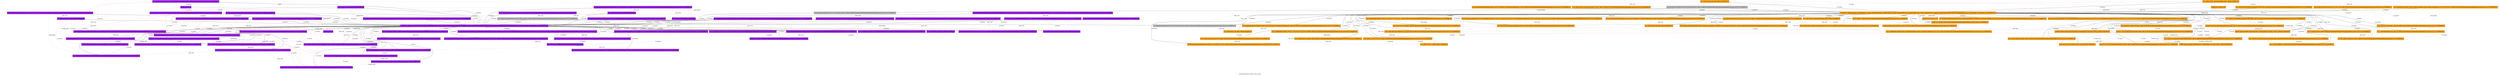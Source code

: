strict graph "Program Dependency Graph for 'main' function" {
label="Program Dependency Graph for 'main' function";
Node0x5573c4641d30 [fillcolor=purple, label="{  call void @llvm.dbg.declare(metadata %struct._response_fib_datatype* %6, metadata !161, metadata !DIExpression()), !dbg !167, DBGLOC file partitioned/multithreaded/purple/example3_rpc.mod.c line 15 col 24 ENDDBGLOC}", shape="record", side="purple/purple", style=filled];
Node0x55efc6b3d9b0 [fillcolor=orange, label="{  %2 = alloca %struct._tag*, align 8, DBGLOC  ENDDBGLOC}", shape="record", side="orange/orange", style=filled];
Node0x5573c4641a30 [fillcolor=purple, label="{  call void @llvm.dbg.declare(metadata %struct._tag* %4, metadata !136, metadata !DIExpression()), !dbg !137, DBGLOC file partitioned/multithreaded/purple/example3_rpc.mod.c line 7 col 11 ENDDBGLOC}", shape="record", side="purple/purple", style=filled];
Node0x5573c4641ee0 [fillcolor=purple, label="{  %18 = getelementptr inbounds \{ i64, i32 \}, \{ i64, i32 \}* %7, i32 0, i32 0, !dbg !89, DBGLOC file partitioned/multithreaded/purple/example3_rpc.mod.c line 26 col 13 ENDDBGLOC}", shape="record", side="purple/purple", style=filled];
Node0x5573c4641d90 [fillcolor=purple, label="{  %29 = getelementptr inbounds %struct._response_fib_datatype, %struct._response_fib_datatype* %6, i32 0, i32 0, !dbg !99, DBGLOC file partitioned/multithreaded/purple/example3_rpc.mod.c line 32 col 18 ENDDBGLOC}", shape="record", side="purple/purple", style=filled];
Node0x5573c4641970 [fillcolor=purple, label="{  call void @llvm.dbg.declare(metadata %struct._tag* %3, metadata !123, metadata !DIExpression()), !dbg !135, DBGLOC file partitioned/multithreaded/purple/example3_rpc.mod.c line 6 col 11 ENDDBGLOC}", shape="record", side="purple/purple", style=filled];
Node0x5573c4641940 [fillcolor=purple, label="{  %10 = load i32, i32* %2, align 4, !dbg !77, DBGLOC file partitioned/multithreaded/purple/example3_rpc.mod.c line 19 col 12 ENDDBGLOC}", shape="record", side="purple/purple", style=filled];
Node0x55efc6b3e1d0 [dbginfo="Name: xdc_asyn_send on line 34 column 2 in file partitioned/multithreaded/orange/example3_rpc.mod.c (local)", fillcolor="gray", label="{  call void @xdc_asyn_send(i8* %29, i8* %30, %struct._tag* %4), !dbg !110, DBGLOC file partitioned/multithreaded/orange/example3_rpc.mod.c line 34 col 2 ENDDBGLOC}", shape="record", side="orange/orange", style="filled"];
Node0x5573c4634880 [fillcolor=purple, label="{GLOBAL_VALUE:@_rpc_fib.psocket = internal global i8* null, align 8, !dbg !14, DBGLOC  ENDDBGLOC}", shape="record", side="purple/purple", style=filled];
Node0x5573c4642030 [fillcolor=purple, label="{  call void @llvm.var.annotation(i8* %9, i8* getelementptr inbounds ([17 x i8], [17 x i8]* @.str.2.5, i32 0, i32 0), i8* getelementptr inbounds ([52 x i8], [52 x i8]* @.str.1.4, i32 0, i32 0), i32 15), !dbg !76, DBGLOC file partitioned/multithreaded/purple/example3_rpc.mod.c line 15 col 2 ENDDBGLOC}", shape="record", side="purple/purple", style=filled];
Node0x5573c463fd50 [color="blue", fillcolor=purple, label="{FORMAL_OUT: 0 i32}", shape="record", side="purple/purple", style=filled];
Node0x55efc6b3dff0 [fillcolor=orange, label="{  call void @tag_write(%struct._tag* %3, i32 1, i32 1, i32 3), !dbg !88, DBGLOC file partitioned/multithreaded/orange/example3_rpc.mod.c line 22 col 2 ENDDBGLOC}", shape="record", side="orange/orange", style=filled];
Node0x5573c4641910 [fillcolor=purple, label="{  %3 = alloca %struct._tag, align 4, DBGLOC  ENDDBGLOC}", shape="record", side="purple/purple", style=filled];
Node0x5573c4641ac0 [fillcolor=purple, label="{  %17 = bitcast %struct._tag* %4 to i8*, !dbg !89, DBGLOC file partitioned/multithreaded/purple/example3_rpc.mod.c line 26 col 13 ENDDBGLOC}", shape="record", side="purple/purple", style=filled];
Node0x55efc6b3e1a0 [annotation="TAG_REQUEST_FIB", dbginfo="Name: 5 on line 13 column 2 in file partitioned/multithreaded/orange/example3_rpc.mod.c (local)", fillcolor=orange, label="{  %5 = alloca %struct._request_fib_datatype, align 1, DBGLOC  ENDDBGLOC}", shape="record", side="orange/orange", style=filled];
Node0x55efc6b3e260 [fillcolor=orange, label="{  %25 = getelementptr inbounds %struct._request_fib_datatype, %struct._request_fib_datatype* %5, i32 0, i32 0, !dbg !103, DBGLOC file partitioned/multithreaded/orange/example3_rpc.mod.c line 31 col 28 ENDDBGLOC}", shape="record", side="orange/orange", style=filled];
Node0x55efc6b3e230 [fillcolor=orange, label="{  %8 = bitcast %struct._request_fib_datatype* %5 to i8*, !dbg !79, DBGLOC file partitioned/multithreaded/orange/example3_rpc.mod.c line 13 col 2 ENDDBGLOC}", shape="record", side="orange/orange", style=filled];
Node0x5573c4641c10 [fillcolor=purple, label="{  %26 = bitcast %struct._request_fib_datatype* %5 to i8*, !dbg !94, DBGLOC file partitioned/multithreaded/purple/example3_rpc.mod.c line 30 col 25 ENDDBGLOC}", shape="record", side="purple/purple", style=filled];
Node0x5573c4641d60 [fillcolor=purple, label="{  %9 = bitcast %struct._response_fib_datatype* %6 to i8*, !dbg !76, DBGLOC file partitioned/multithreaded/purple/example3_rpc.mod.c line 15 col 2 ENDDBGLOC}", shape="record", side="purple/purple", style=filled];
Node0x5573c46418b0 [fillcolor=purple, label="{  store i32 %0, i32* %2, align 4, DBGLOC  ENDDBGLOC}", shape="record", side="purple/purple", style=filled];
Node0x5573c4641e80 [fillcolor=purple, label="{  %7 = alloca \{ i64, i32 \}, align 4, DBGLOC  ENDDBGLOC}", shape="record", side="purple/purple", style=filled];
Node0x5573c463fb00 [fillcolor=purple, label="{  br label %24, !dbg !92, DBGLOC file partitioned/multithreaded/purple/example3_rpc.mod.c line 28 col 2 ENDDBGLOC}", shape="record", side="purple/purple", style=filled];
Node0x55efc6b3df60 [fillcolor=orange, label="{  call void @llvm.dbg.declare(metadata %struct._tag** %2, metadata !103, metadata !DIExpression()), !dbg !104, DBGLOC file partitioned/multithreaded/orange/example3_rpc.mod.c line 5 col 36 ENDDBGLOC}", shape="record", side="orange/orange", style=filled];
Node0x5573c4641a60 [fillcolor=purple, label="{  call void @tag_write(%struct._tag* %4, i32 2, i32 2, i32 4), !dbg !81, DBGLOC file partitioned/multithreaded/purple/example3_rpc.mod.c line 21 col 2 ENDDBGLOC}", shape="record", side="purple/purple", style=filled];
Node0x5573c4641a90 [dbginfo="Name: xdc_blocking_recv on line 31 column 2 in file partitioned/multithreaded/purple/example3_rpc.mod.c (local)", fillcolor="gray", label="{  call void @xdc_blocking_recv(i8* %27, i8* %28, %struct._tag* %4), !dbg !98, DBGLOC file partitioned/multithreaded/purple/example3_rpc.mod.c line 31 col 2 ENDDBGLOC}", shape="record", side="purple/purple", style="filled"];
Node0x5573c4641a00 [dbginfo="Name: xdc_asyn_send on line 30 column 2 in file partitioned/multithreaded/purple/example3_rpc.mod.c (local)", fillcolor="gray", label="{  call void @xdc_asyn_send(i8* %25, i8* %26, %struct._tag* %3), !dbg !95, DBGLOC file partitioned/multithreaded/purple/example3_rpc.mod.c line 30 col 2 ENDDBGLOC}", shape="record", side="purple/purple", style="filled"];
Node0x55efc6b3e290 [fillcolor=orange, label="{  %24 = bitcast %struct._request_fib_datatype* %5 to i8*, !dbg !101, DBGLOC file partitioned/multithreaded/orange/example3_rpc.mod.c line 30 col 29 ENDDBGLOC}", shape="record", side="orange/orange", style=filled];
Node0x55efc6b3f630 [color="blue", fillcolor=orange, label="{FORMAL_IN: 0 %struct._tag*}", shape="record", side="orange/orange", style=filled];
Node0x5573c463eb60 [fillcolor=purple, label="{  %2 = alloca i32, align 4, DBGLOC  ENDDBGLOC}", shape="record", side="purple/purple", style=filled];
Node0x5573c4641dc0 [fillcolor=purple, label="{  %28 = bitcast %struct._response_fib_datatype* %6 to i8*, !dbg !97, DBGLOC file partitioned/multithreaded/purple/example3_rpc.mod.c line 31 col 29 ENDDBGLOC}", shape="record", side="purple/purple", style=filled];
Node0x5573c4641f10 [fillcolor=purple, label="{  %12 = load i32, i32* @_rpc_fib.inited, align 4, !dbg !82, DBGLOC file partitioned/multithreaded/purple/example3_rpc.mod.c line 23 col 6 ENDDBGLOC}", shape="record", side="purple/purple", style=filled];
Node0x5573c46420f0 [fillcolor=purple, label="{  store i8* %15, i8** @_rpc_fib.psocket, align 8, !dbg !88, DBGLOC file partitioned/multithreaded/purple/example3_rpc.mod.c line 25 col 11 ENDDBGLOC}", shape="record", side="purple/purple", style=filled];
Node0x55efc6b3f020 [fillcolor=orange, label="{\<\<ENTRY\>\> _handle_request_fib \<\<0x55efc6aef570\> = distinct !DISubprogram(name: \"_handle_request_fib\", scope: \<0x55efc6af09f0\>, file: \<0x55efc6af09f0\>, line: 5, type: \<0x55efc6af1010\>, scopeLine: 5, flags: DIFlagPrototyped, spFlags: DISPFlagDefinition, unit: \<0x55efc6aefa98\>, retainedNodes: \<0x55efc6ae8fa0\>)\>}", shape="record", side="orange/orange", style=filled];
Node0x5573c463fa90 [fillcolor=purple, label="{\<\<ENTRY\>\> _rpc_fib \<\<0x5573c45f40e0\> = distinct !DISubprogram(name: \"_rpc_fib\", scope: \<0x5573c45eb1a0\>, file: \<0x5573c45eb1a0\>, line: 2, type: \<0x5573c45f53c0\>, scopeLine: 2, flags: DIFlagPrototyped, spFlags: DISPFlagDefinition, unit: \<0x5573c45f4188\>, retainedNodes: \<0x5573c45f4120\>)\>}", shape="record", side="purple/purple", style=filled];
Node0x55efc6b3e5c0 [fillcolor=orange, label="{  %11 = icmp ne i32 %10, 0, !dbg !89, DBGLOC file partitioned/multithreaded/orange/example3_rpc.mod.c line 23 col 6 ENDDBGLOC}", shape="record", side="orange/orange", style=filled];
Node0x5573c4641d00 [annotation="TAG_RESPONSE_FIB", dbginfo="Name: 6 on line 15 column 2 in file partitioned/multithreaded/purple/example3_rpc.mod.c (local)", fillcolor=purple, label="{  %6 = alloca %struct._response_fib_datatype, align 1, DBGLOC  ENDDBGLOC}", shape="record", side="purple/purple", style=filled];
Node0x5573c463fd20 [color="blue", fillcolor=purple, label="{FORMAL_IN: 0 i32}", shape="record", side="purple/purple", style=filled];
Node0x55efc6b3e350 [annotation="TAG_RESPONSE_FIB", dbginfo="Name: 6 on line 18 column 2 in file partitioned/multithreaded/orange/example3_rpc.mod.c (local)", fillcolor=orange, label="{  %6 = alloca %struct._response_fib_datatype, align 1, DBGLOC  ENDDBGLOC}", shape="record", side="orange/orange", style=filled];
Node0x55efc6b3e530 [fillcolor=orange, label="{  %16 = getelementptr inbounds \{ i64, i32 \}, \{ i64, i32 \}* %7, i32 0, i32 0, !dbg !96, DBGLOC file partitioned/multithreaded/orange/example3_rpc.mod.c line 26 col 13 ENDDBGLOC}", shape="record", side="orange/orange", style=filled];
Node0x5573c462ba00 [fillcolor=purple, label="{  %15 = call double @_rpc_fib(i32 %14), !dbg !52, DBGLOC file partitioned/multithreaded/purple/example3.mod.c line 34 col 10 ENDDBGLOC}", shape="record", side="purple/purple", style=filled];
Node0x5573c462c0a0 [fillcolor=purple, label="{  %41 = call double @_rpc_fib(i32 %40), !dbg !90, DBGLOC file partitioned/multithreaded/purple/example3.mod.c line 43 col 10 ENDDBGLOC}", shape="record", side="purple/purple", style=filled];
Node0x5573c46271c0 [fillcolor=purple, label="{  %30 = load double, double* %29, align 1, !dbg !99, DBGLOC file partitioned/multithreaded/purple/example3_rpc.mod.c line 32 col 18 ENDDBGLOC}", shape="record", side="purple/purple", style=filled];
Node0x55efc6b3fa80 [fillcolor=orange, label="{GLOBAL_VALUE:@_handle_request_fib.psocket = internal global i8* null, align 8, !dbg !35, DBGLOC  ENDDBGLOC}", shape="record", side="orange/orange", style=filled];
Node0x55efc6b3e200 [fillcolor=orange, label="{  call void @llvm.dbg.declare(metadata %struct._request_fib_datatype* %5, metadata !109, metadata !DIExpression()), !dbg !130, DBGLOC file partitioned/multithreaded/orange/example3_rpc.mod.c line 13 col 23 ENDDBGLOC}", shape="record", side="orange/orange", style=filled];
Node0x5573c463fa10 [fillcolor=purple, label="{  ret double %30, !dbg !100, DBGLOC file partitioned/multithreaded/purple/example3_rpc.mod.c line 32 col 2 ENDDBGLOC}", shape="record", side="purple/purple", style=filled];
Node0x5573c4641f40 [fillcolor=purple, label="{  %20 = getelementptr inbounds \{ i64, i32 \}, \{ i64, i32 \}* %7, i32 0, i32 1, !dbg !89, DBGLOC file partitioned/multithreaded/purple/example3_rpc.mod.c line 26 col 13 ENDDBGLOC}", shape="record", side="purple/purple", style=filled];
Node0x55efc6b3dfc0 [fillcolor=orange, label="{  call void @llvm.dbg.declare(metadata %struct._tag* %3, metadata !105, metadata !DIExpression()), !dbg !106, DBGLOC file partitioned/multithreaded/orange/example3_rpc.mod.c line 9 col 11 ENDDBGLOC}", shape="record", side="orange/orange", style=filled];
Node0x55efc6b3e970 [fillcolor=orange, label="{  %23 = load i8*, i8** @_handle_request_fib.ssocket, align 8, !dbg !100, DBGLOC file partitioned/multithreaded/orange/example3_rpc.mod.c line 30 col 20 ENDDBGLOC}", shape="record", side="orange/orange", style=filled];
Node0x5573c4641f70 [fillcolor=purple, label="{  store i32 1, i32* @_rpc_fib.inited, align 4, !dbg !85, DBGLOC file partitioned/multithreaded/purple/example3_rpc.mod.c line 24 col 10 ENDDBGLOC}", shape="record", side="purple/purple", style=filled];
Node0x5573c4642270 [fillcolor=purple, label="{  %25 = load i8*, i8** @_rpc_fib.psocket, align 8, !dbg !93, DBGLOC file partitioned/multithreaded/purple/example3_rpc.mod.c line 30 col 16 ENDDBGLOC}", shape="record", side="purple/purple", style=filled];
Node0x5573c46419a0 [fillcolor=purple, label="{  call void @tag_write(%struct._tag* %3, i32 1, i32 1, i32 3), !dbg !80, DBGLOC file partitioned/multithreaded/purple/example3_rpc.mod.c line 20 col 2 ENDDBGLOC}", shape="record", side="purple/purple", style=filled];
Node0x55efc6b3e500 [fillcolor=orange, label="{  %14 = bitcast \{ i64, i32 \}* %7 to i8*, !dbg !96, DBGLOC file partitioned/multithreaded/orange/example3_rpc.mod.c line 26 col 13 ENDDBGLOC}", shape="record", side="orange/orange", style=filled];
Node0x5573c46419d0 [fillcolor=purple, label="{  %4 = alloca %struct._tag, align 4, DBGLOC  ENDDBGLOC}", shape="record", side="purple/purple", style=filled];
Node0x55efc6b3e140 [fillcolor=orange, label="{  call void @llvm.dbg.declare(metadata %struct._tag* %4, metadata !107, metadata !DIExpression()), !dbg !108, DBGLOC file partitioned/multithreaded/orange/example3_rpc.mod.c line 10 col 11 ENDDBGLOC}", shape="record", side="orange/orange", style=filled];
Node0x55efc6b3e590 [fillcolor=orange, label="{  %18 = getelementptr inbounds \{ i64, i32 \}, \{ i64, i32 \}* %7, i32 0, i32 1, !dbg !96, DBGLOC file partitioned/multithreaded/orange/example3_rpc.mod.c line 26 col 13 ENDDBGLOC}", shape="record", side="orange/orange", style=filled];
Node0x55efc6b3f110 [fillcolor=orange, label="{  ret void, !dbg !111, DBGLOC file partitioned/multithreaded/orange/example3_rpc.mod.c line 35 col 1 ENDDBGLOC}", shape="record", side="orange/orange", style=filled];
Node0x55efc6b58510 [fillcolor=orange, label="{  call void @_handle_request_fib(%struct._tag* %5), !dbg !56, DBGLOC file partitioned/multithreaded/orange/example3_rpc.mod.c line 84 col 1 ENDDBGLOC}", shape="record", side="orange/orange", style=filled];
Node0x55efc6b3e620 [fillcolor=orange, label="{  call void @llvm.var.annotation(i8* %8, i8* getelementptr inbounds ([16 x i8], [16 x i8]* @.str.3, i32 0, i32 0), i8* getelementptr inbounds ([52 x i8], [52 x i8]* @.str.1.4, i32 0, i32 0), i32 13), !dbg !79, DBGLOC file partitioned/multithreaded/orange/example3_rpc.mod.c line 13 col 2 ENDDBGLOC}", shape="record", side="orange/orange", style=filled];
Node0x5573c4642210 [fillcolor=purple, label="{  %21 = load i32, i32* %20, align 4, !dbg !89, DBGLOC file partitioned/multithreaded/purple/example3_rpc.mod.c line 26 col 13 ENDDBGLOC}", shape="record", side="purple/purple", style=filled];
Node0x55efc6b3ebd0 [fillcolor=orange, label="{  %13 = call i8* @xdc_pub_socket(), !dbg !94, DBGLOC file partitioned/multithreaded/orange/example3_rpc.mod.c line 25 col 13 ENDDBGLOC}", shape="record", side="orange/orange", style=filled];
Node0x5573c46418e0 [fillcolor=purple, label="{  call void @llvm.dbg.declare(metadata i32* %2, metadata !121, metadata !DIExpression()), !dbg !122, DBGLOC file partitioned/multithreaded/purple/example3_rpc.mod.c line 2 col 21 ENDDBGLOC}", shape="record", side="purple/purple", style=filled];
Node0x55efc6b3e380 [fillcolor=orange, label="{  call void @llvm.dbg.declare(metadata %struct._response_fib_datatype* %6, metadata !132, metadata !DIExpression()), !dbg !138, DBGLOC file partitioned/multithreaded/orange/example3_rpc.mod.c line 18 col 24 ENDDBGLOC}", shape="record", side="orange/orange", style=filled];
Node0x5573c461a4f0 [fillcolor=purple, label="{  %15 = call i8* @xdc_pub_socket(), !dbg !87, DBGLOC file partitioned/multithreaded/purple/example3_rpc.mod.c line 25 col 13 ENDDBGLOC}", shape="record", side="purple/purple", style=filled];
Node0x55efc6b3e710 [fillcolor=orange, label="{  store i8* %20, i8** @_handle_request_fib.ssocket, align 8, !dbg !97, DBGLOC file partitioned/multithreaded/orange/example3_rpc.mod.c line 26 col 11 ENDDBGLOC}", shape="record", side="orange/orange", style=filled];
Node0x5573c4634200 [fillcolor=purple, label="{GLOBAL_VALUE:@_rpc_fib.inited = internal global i32 0, align 4, !dbg !0, DBGLOC  ENDDBGLOC}", shape="record", side="purple/purple", style=filled];
Node0x5573c46421e0 [fillcolor=purple, label="{  br i1 %13, label %24, label %14, !dbg !84, DBGLOC file partitioned/multithreaded/purple/example3_rpc.mod.c line 23 col 5 ENDDBGLOC}", shape="record", side="purple/purple", style=filled];
Node0x5573c4641c40 [fillcolor=purple, label="{  %11 = getelementptr inbounds %struct._request_fib_datatype, %struct._request_fib_datatype* %5, i32 0, i32 0, !dbg !78, DBGLOC file partitioned/multithreaded/purple/example3_rpc.mod.c line 19 col 10 ENDDBGLOC}", shape="record", side="purple/purple", style=filled];
Node0x55efc6b3e680 [fillcolor=orange, label="{  call void @llvm.var.annotation(i8* %9, i8* getelementptr inbounds ([17 x i8], [17 x i8]* @.str.2.5, i32 0, i32 0), i8* getelementptr inbounds ([52 x i8], [52 x i8]* @.str.1.4, i32 0, i32 0), i32 18), !dbg !87, DBGLOC file partitioned/multithreaded/orange/example3_rpc.mod.c line 18 col 2 ENDDBGLOC}", shape="record", side="orange/orange", style=filled];
Node0x55efc6b3e9d0 [fillcolor=orange, label="{  %26 = load i32, i32* %25, align 1, !dbg !103, DBGLOC file partitioned/multithreaded/orange/example3_rpc.mod.c line 31 col 28 ENDDBGLOC}", shape="record", side="orange/orange", style=filled];
Node0x55efc6b3e3e0 [fillcolor=orange, label="{  %30 = bitcast %struct._response_fib_datatype* %6 to i8*, !dbg !109, DBGLOC file partitioned/multithreaded/orange/example3_rpc.mod.c line 34 col 25 ENDDBGLOC}", shape="record", side="orange/orange", style=filled];
Node0x55efc6b3e170 [fillcolor=orange, label="{  call void @tag_write(%struct._tag* %4, i32 2, i32 2, i32 4), !dbg !107, DBGLOC file partitioned/multithreaded/orange/example3_rpc.mod.c line 33 col 2 ENDDBGLOC}", shape="record", side="orange/orange", style=filled];
Node0x55efc6b3e9a0 [fillcolor=orange, label="{  %19 = load i32, i32* %18, align 4, !dbg !96, DBGLOC file partitioned/multithreaded/orange/example3_rpc.mod.c line 26 col 13 ENDDBGLOC}", shape="record", side="orange/orange", style=filled];
Node0x55efc6b3e020 [dbginfo="Name: xdc_blocking_recv on line 30 column 2 in file partitioned/multithreaded/orange/example3_rpc.mod.c (local)", fillcolor="gray", label="{  call void @xdc_blocking_recv(i8* %23, i8* %24, %struct._tag* %3), !dbg !102, DBGLOC file partitioned/multithreaded/orange/example3_rpc.mod.c line 30 col 2 ENDDBGLOC}", shape="record", side="orange/orange", style="filled"];
Node0x5573c4641fd0 [fillcolor=purple, label="{  call void @llvm.var.annotation(i8* %8, i8* getelementptr inbounds ([16 x i8], [16 x i8]* @.str.3, i32 0, i32 0), i8* getelementptr inbounds ([52 x i8], [52 x i8]* @.str.1.4, i32 0, i32 0), i32 10), !dbg !68, DBGLOC file partitioned/multithreaded/purple/example3_rpc.mod.c line 10 col 2 ENDDBGLOC}", shape="record", side="purple/purple", style=filled];
Node0x5573c4642090 [fillcolor=purple, label="{  store i32 %10, i32* %11, align 1, !dbg !79, DBGLOC file partitioned/multithreaded/purple/example3_rpc.mod.c line 19 col 11 ENDDBGLOC}", shape="record", side="purple/purple", style=filled];
Node0x55efc6b3e7d0 [fillcolor=orange, label="{  store double %27, double* %28, align 1, !dbg !106, DBGLOC file partitioned/multithreaded/orange/example3_rpc.mod.c line 31 col 14 ENDDBGLOC}", shape="record", side="orange/orange", style=filled];
Node0x55efc6b3e5f0 [fillcolor=orange, label="{  store i32 1, i32* @_handle_request_fib.inited, align 4, !dbg !92, DBGLOC file partitioned/multithreaded/orange/example3_rpc.mod.c line 24 col 10 ENDDBGLOC}", shape="record", side="orange/orange", style=filled];
Node0x55efc6b3ec00 [fillcolor=orange, label="{  %20 = call i8* @xdc_sub_socket(i64 %17, i32 %19), !dbg !96, DBGLOC file partitioned/multithreaded/orange/example3_rpc.mod.c line 26 col 13 ENDDBGLOC}", shape="record", side="orange/orange", style=filled];
Node0x55efc6b3e800 [fillcolor=orange, label="{  br i1 %11, label %22, label %12, !dbg !91, DBGLOC file partitioned/multithreaded/orange/example3_rpc.mod.c line 23 col 5 ENDDBGLOC}", shape="record", side="orange/orange", style=filled];
Node0x55efc6b3e110 [fillcolor=orange, label="{  %4 = alloca %struct._tag, align 4, DBGLOC  ENDDBGLOC}", shape="record", side="orange/orange", style=filled];
Node0x55efc6b3e560 [fillcolor=orange, label="{  %10 = load i32, i32* @_handle_request_fib.inited, align 4, !dbg !89, DBGLOC file partitioned/multithreaded/orange/example3_rpc.mod.c line 23 col 6 ENDDBGLOC}", shape="record", side="orange/orange", style=filled];
Node0x55efc6b3e3b0 [fillcolor=orange, label="{  %9 = bitcast %struct._response_fib_datatype* %6 to i8*, !dbg !87, DBGLOC file partitioned/multithreaded/orange/example3_rpc.mod.c line 18 col 2 ENDDBGLOC}", shape="record", side="orange/orange", style=filled];
Node0x5573c463ec50 [fillcolor=purple, label="{  %23 = call i32 @sleep(i32 1), !dbg !91, DBGLOC file partitioned/multithreaded/purple/example3_rpc.mod.c line 27 col 3 ENDDBGLOC}", shape="record", side="purple/purple", style=filled];
Node0x55efc6b3f6f0 [color="blue", fillcolor=orange, label="{FORMAL_OUT: 0 %struct._tag*}", shape="record", side="orange/orange", style=filled];
Node0x55efc6b3e940 [fillcolor=orange, label="{  %17 = load i64, i64* %16, align 4, !dbg !96, DBGLOC file partitioned/multithreaded/orange/example3_rpc.mod.c line 26 col 13 ENDDBGLOC}", shape="record", side="orange/orange", style=filled];
Node0x5573c462ae90 [fillcolor=purple, label="{  call void @llvm.memcpy.p0i8.p0i8.i64(i8* align 4 %16, i8* align 4 %17, i64 12, i1 false), !dbg !89, DBGLOC file partitioned/multithreaded/purple/example3_rpc.mod.c line 26 col 13 ENDDBGLOC}", shape="record", side="purple/purple", style=filled];
Node0x5573c4641eb0 [fillcolor=purple, label="{  %16 = bitcast \{ i64, i32 \}* %7 to i8*, !dbg !89, DBGLOC file partitioned/multithreaded/purple/example3_rpc.mod.c line 26 col 13 ENDDBGLOC}", shape="record", side="purple/purple", style=filled];
Node0x5573c461d6f0 [fillcolor=purple, label="{  %22 = call i8* @xdc_sub_socket(i64 %19, i32 %21), !dbg !89, DBGLOC file partitioned/multithreaded/purple/example3_rpc.mod.c line 26 col 13 ENDDBGLOC}", shape="record", side="purple/purple", style=filled];
Node0x55efc6b3f9e0 [fillcolor=orange, label="{GLOBAL_VALUE:@_handle_request_fib.inited = internal global i32 0, align 4, !dbg !11, DBGLOC  ENDDBGLOC}", shape="record", side="orange/orange", style=filled];
Node0x55efc6b3ea90 [fillcolor=orange, label="{  %29 = load i8*, i8** @_handle_request_fib.psocket, align 8, !dbg !108, DBGLOC file partitioned/multithreaded/orange/example3_rpc.mod.c line 34 col 16 ENDDBGLOC}", shape="record", side="orange/orange", style=filled];
Node0x5573c4641fa0 [fillcolor=purple, label="{  %13 = icmp ne i32 %12, 0, !dbg !82, DBGLOC file partitioned/multithreaded/purple/example3_rpc.mod.c line 23 col 6 ENDDBGLOC}", shape="record", side="purple/purple", style=filled];
Node0x55efc6b3e410 [fillcolor=orange, label="{  %28 = getelementptr inbounds %struct._response_fib_datatype, %struct._response_fib_datatype* %6, i32 0, i32 0, !dbg !105, DBGLOC file partitioned/multithreaded/orange/example3_rpc.mod.c line 31 col 10 ENDDBGLOC}", shape="record", side="orange/orange", style=filled];
Node0x55efc6b4b570 [fillcolor=orange, label="{  %3 = alloca %struct._tag, align 4, DBGLOC  ENDDBGLOC}", shape="record", side="orange/orange", style=filled];
Node0x55efc6b504c0 [fillcolor=orange, label="{  store %struct._tag* %0, %struct._tag** %2, align 8, DBGLOC  ENDDBGLOC}", shape="record", side="orange/orange", style=filled];
Node0x55efc6b3f050 [fillcolor=orange, label="{  br label %22, !dbg !99, DBGLOC file partitioned/multithreaded/orange/example3_rpc.mod.c line 28 col 2 ENDDBGLOC}", shape="record", side="orange/orange", style=filled];
Node0x5573c4641be0 [fillcolor=purple, label="{  %8 = bitcast %struct._request_fib_datatype* %5 to i8*, !dbg !68, DBGLOC file partitioned/multithreaded/purple/example3_rpc.mod.c line 10 col 2 ENDDBGLOC}", shape="record", side="purple/purple", style=filled];
Node0x55efc6b3fb20 [fillcolor=orange, label="{GLOBAL_VALUE:@_handle_request_fib.ssocket = internal global i8* null, align 8, !dbg !38, DBGLOC  ENDDBGLOC}", shape="record", side="orange/orange", style=filled];
Node0x5573c4642330 [fillcolor=purple, label="{  %27 = load i8*, i8** @_rpc_fib.ssocket, align 8, !dbg !96, DBGLOC file partitioned/multithreaded/purple/example3_rpc.mod.c line 31 col 20 ENDDBGLOC}", shape="record", side="purple/purple", style=filled];
Node0x5573c4637e60 [fillcolor=purple, label="{GLOBAL_VALUE:@_rpc_fib.ssocket = internal global i8* null, align 8, !dbg !17, DBGLOC  ENDDBGLOC}", shape="record", side="purple/purple", style=filled];
Node0x55efc6b3e6e0 [fillcolor=orange, label="{  store i8* %13, i8** @_handle_request_fib.psocket, align 8, !dbg !95, DBGLOC file partitioned/multithreaded/orange/example3_rpc.mod.c line 25 col 11 ENDDBGLOC}", shape="record", side="orange/orange", style=filled];
Node0x5573c4642240 [fillcolor=purple, label="{  %19 = load i64, i64* %18, align 4, !dbg !89, DBGLOC file partitioned/multithreaded/purple/example3_rpc.mod.c line 26 col 13 ENDDBGLOC}", shape="record", side="purple/purple", style=filled];
Node0x5573c4641b80 [annotation="TAG_REQUEST_FIB", dbginfo="Name: 5 on line 10 column 2 in file partitioned/multithreaded/purple/example3_rpc.mod.c (local)", fillcolor=purple, label="{  %5 = alloca %struct._request_fib_datatype, align 1, DBGLOC  ENDDBGLOC}", shape="record", side="purple/purple", style=filled];
Node0x55efc6b3e4d0 [fillcolor=orange, label="{  %7 = alloca \{ i64, i32 \}, align 4, DBGLOC  ENDDBGLOC}", shape="record", side="orange/orange", style=filled];
Node0x55efc6b3e050 [fillcolor=orange, label="{  %15 = bitcast %struct._tag* %3 to i8*, !dbg !96, DBGLOC file partitioned/multithreaded/orange/example3_rpc.mod.c line 26 col 13 ENDDBGLOC}", shape="record", side="orange/orange", style=filled];
Node0x55efc6b3ed80 [fillcolor=orange, label="{  %21 = call i32 @sleep(i32 1), !dbg !98, DBGLOC file partitioned/multithreaded/orange/example3_rpc.mod.c line 27 col 3 ENDDBGLOC}", shape="record", side="orange/orange", style=filled];
Node0x5573c46421b0 [fillcolor=purple, label="{  store i8* %22, i8** @_rpc_fib.ssocket, align 8, !dbg !90, DBGLOC file partitioned/multithreaded/purple/example3_rpc.mod.c line 26 col 11 ENDDBGLOC}", shape="record", side="purple/purple", style=filled];
Node0x5573c4641bb0 [fillcolor=purple, label="{  call void @llvm.dbg.declare(metadata %struct._request_fib_datatype* %5, metadata !138, metadata !DIExpression()), !dbg !159, DBGLOC file partitioned/multithreaded/purple/example3_rpc.mod.c line 10 col 23 ENDDBGLOC}", shape="record", side="purple/purple", style=filled];
Node0x55efc6b3ef00 [fillcolor=orange, label="{  %27 = call double @fib(i32 %26), !dbg !104, DBGLOC file partitioned/multithreaded/orange/example3_rpc.mod.c line 31 col 16 ENDDBGLOC}", shape="record", side="orange/orange", style=filled];
Node0x55efc6b3ecc0 [fillcolor=orange, label="{  call void @llvm.memcpy.p0i8.p0i8.i64(i8* align 4 %14, i8* align 4 %15, i64 12, i1 false), !dbg !96, DBGLOC file partitioned/multithreaded/orange/example3_rpc.mod.c line 26 col 13 ENDDBGLOC}", shape="record", side="orange/orange", style=filled];
N [pos="0,25!", shape=polygon, side=green, style=invis];
S [pos="0,-25!", shape=polygon, side=orange, style=invis];
Node0x5573c4641d30 -- Node0x5573c4641d00  [label="{DEF_USE}", style="dotted"];
Node0x5573c4641d30 -- Node0x5573c463fa90  [label="{CONTROL}"];
Node0x5573c4641d30 -- N  [style=invis];
Node0x55efc6b3d9b0 -- Node0x55efc6b504c0  [label="{DEF_USE}", style="dotted"];
Node0x55efc6b3d9b0 -- Node0x55efc6b3df60  [label="{DEF_USE}", style="dotted"];
Node0x55efc6b3d9b0 -- Node0x55efc6b3f020  [label="{CONTROL}"];
Node0x55efc6b3d9b0 -- S  [style=invis];
Node0x5573c4641a30 -- Node0x5573c46419d0  [label="{DEF_USE}", style="dotted"];
Node0x5573c4641a30 -- Node0x5573c463fa90  [label="{CONTROL}"];
Node0x5573c4641a30 -- N  [style=invis];
Node0x5573c4641ee0 -- Node0x5573c4641e80  [label="{DEF_USE}", style="dotted"];
Node0x5573c4641ee0 -- Node0x5573c4642240  [label="{DATA_READ}", style="dotted"];
Node0x5573c4641ee0 -- Node0x5573c463fa90  [label="{CONTROL}"];
Node0x5573c4641ee0 -- N  [style=invis];
Node0x5573c4641d90 -- Node0x5573c4641d00  [label="{DEF_USE}", style="dotted"];
Node0x5573c4641d90 -- Node0x5573c46271c0  [label="{DATA_READ}", style="dotted"];
Node0x5573c4641d90 -- Node0x5573c463fa90  [label="{CONTROL}"];
Node0x5573c4641d90 -- N  [style=invis];
Node0x5573c4641970 -- Node0x5573c4641910  [label="{DEF_USE}", style="dotted"];
Node0x5573c4641970 -- Node0x5573c463fa90  [label="{CONTROL}"];
Node0x5573c4641970 -- N  [style=invis];
Node0x5573c4641940 -- Node0x5573c463eb60  [label="{DATA_READ}", style="dotted"];
Node0x5573c4641940 -- Node0x5573c46418b0  [label="{RAW}", style="dotted"];
Node0x5573c4641940 -- Node0x5573c4642090  [label="{DEF_USE}", style="dotted"];
Node0x5573c4641940 -- Node0x5573c4641f70  [color="red", label="{D_ALIAS}", penwidth="2.0", style="dotted"];
Node0x5573c4641940 -- Node0x5573c463fd50  [label="{D_general}", style="dotted"];
Node0x5573c4641940 -- Node0x5573c463fa90  [label="{CONTROL}"];
Node0x5573c4641940 -- N  [style=invis];
Node0x55efc6b3e1d0 -- Node0x55efc6b3e110  [label="{DEF_USE}", style="dotted"];
Node0x55efc6b3e1d0 -- Node0x5573c4641a90  [label="{CROSSDOMAIN}"];
Node0x55efc6b3e1d0 -- Node0x55efc6b3e3e0  [label="{DEF_USE}", style="dotted"];
Node0x55efc6b3e1d0 -- Node0x55efc6b3ea90  [label="{DEF_USE}", style="dotted"];
Node0x55efc6b3e1d0 -- Node0x55efc6b3f020  [label="{CONTROL}"];
Node0x5573c4634880 -- Node0x5573c463fa90  [label="{SCOPE}"];
Node0x5573c4634880 -- Node0x5573c4642270  [label="{GLOBAL_DEP}", style="dotted"];
Node0x5573c4634880 -- Node0x5573c46420f0  [label="{GLOBAL_DEP}", style="dotted"];
Node0x5573c4634880 -- N  [style=invis];
Node0x5573c4642030 -- Node0x5573c4641d60  [label="{DEF_USE}", style="dotted"];
Node0x5573c4642030 -- Node0x5573c463fa90  [label="{CONTROL}"];
Node0x5573c4642030 -- N  [style=invis];
Node0x5573c463fd50 -- Node0x5573c4641f10  [label="{D_general}", style="dotted"];
Node0x5573c463fd50 -- Node0x5573c4642210  [label="{D_general}", style="dotted"];
Node0x5573c463fd50 -- Node0x5573c463fa90  [color="blue", label="{PARAMETER}", style="dashed"];
Node0x5573c463fd50 -- Node0x5573c463fd20  [color="blue", label="{PARAMETER}", style="dashed"];
Node0x5573c463fd50 -- N  [style=invis];
Node0x55efc6b3dff0 -- Node0x55efc6b4b570  [label="{DEF_USE}", style="dotted"];
Node0x55efc6b3dff0 -- Node0x55efc6b3e970  [label="{D_general}", style="dotted"];
Node0x55efc6b3dff0 -- Node0x55efc6b3e9d0  [label="{D_general}", style="dotted"];
Node0x55efc6b3dff0 -- Node0x55efc6b3ea90  [label="{D_general}", style="dotted"];
Node0x55efc6b3dff0 -- Node0x55efc6b3f020  [label="{CONTROL}"];
Node0x55efc6b3dff0 -- S  [style=invis];
Node0x5573c4641910 -- Node0x5573c46419a0  [label="{DEF_USE}", style="dotted"];
Node0x5573c4641910 -- Node0x5573c4641a00  [label="{DEF_USE}", style="dotted"];
Node0x5573c4641910 -- Node0x5573c463fa90  [label="{CONTROL}"];
Node0x5573c4641ac0 -- Node0x5573c46419d0  [color="red", label="{D_ALIAS}", penwidth="2.0", style="dotted"];
Node0x5573c4641ac0 -- Node0x5573c462ae90  [label="{DEF_USE}", style="dotted"];
Node0x5573c4641ac0 -- Node0x5573c463fa90  [label="{CONTROL}"];
Node0x5573c4641ac0 -- N  [style=invis];
Node0x55efc6b3e1a0 -- Node0x55efc6b3e200  [label="{DEF_USE}", style="dotted"];
Node0x55efc6b3e1a0 -- Node0x55efc6b3e230  [color="red", label="{D_ALIAS}", penwidth="2.0", style="dotted"];
Node0x55efc6b3e1a0 -- Node0x55efc6b3e290  [color="red", label="{D_ALIAS}", penwidth="2.0", style="dotted"];
Node0x55efc6b3e1a0 -- Node0x55efc6b3e260  [label="{DEF_USE}", style="dotted"];
Node0x55efc6b3e1a0 -- Node0x55efc6b3f020  [label="{CONTROL}"];
Node0x55efc6b3e1a0 -- S  [style=invis];
Node0x55efc6b3e260 -- Node0x55efc6b3e9d0  [label="{DATA_READ}", style="dotted"];
Node0x55efc6b3e260 -- Node0x55efc6b3f020  [label="{CONTROL}"];
Node0x55efc6b3e260 -- S  [style=invis];
Node0x55efc6b3e230 -- Node0x55efc6b3e620  [label="{DEF_USE}", style="dotted"];
Node0x55efc6b3e230 -- Node0x55efc6b3f020  [label="{CONTROL}"];
Node0x55efc6b3e230 -- S  [style=invis];
Node0x5573c4641c10 -- Node0x5573c4641b80  [color="red", label="{D_ALIAS}", penwidth="2.0", style="dotted"];
Node0x5573c4641c10 -- Node0x5573c4641a00  [label="{DEF_USE}", style="dotted"];
Node0x5573c4641c10 -- Node0x5573c463fa90  [label="{CONTROL}"];
Node0x5573c4641d60 -- Node0x5573c4641d00  [color="red", label="{D_ALIAS}", penwidth="2.0", style="dotted"];
Node0x5573c4641d60 -- Node0x5573c463fa90  [label="{CONTROL}"];
Node0x5573c4641d60 -- N  [style=invis];
Node0x5573c46418b0 -- Node0x5573c463eb60  [label="{DEF_USE}", style="dotted"];
Node0x5573c46418b0 -- Node0x5573c4641f10  [color="red", label="{D_ALIAS}", penwidth="2.0", style="dotted"];
Node0x5573c46418b0 -- Node0x5573c4641f70  [color="red", label="{D_ALIAS}", penwidth="2.0", style="dotted"];
Node0x5573c46418b0 -- Node0x5573c463fa90  [label="{CONTROL}"];
Node0x5573c46418b0 -- Node0x5573c463fd20  [label="{D_general}", style="dotted"];
Node0x5573c46418b0 -- N  [style=invis];
Node0x5573c4641e80 -- Node0x5573c4641eb0  [color="red", label="{D_ALIAS}", penwidth="2.0", style="dotted"];
Node0x5573c4641e80 -- Node0x5573c4641f40  [label="{DEF_USE}", style="dotted"];
Node0x5573c4641e80 -- Node0x5573c4642240  [label="{D_general}", style="dotted"];
Node0x5573c4641e80 -- Node0x5573c4642210  [label="{D_general}", style="dotted"];
Node0x5573c4641e80 -- Node0x5573c463fa90  [label="{CONTROL}"];
Node0x5573c4641e80 -- N  [style=invis];
Node0x5573c463fb00 -- Node0x5573c463fa90  [label="{CONTROL}"];
Node0x5573c463fb00 -- N  [style=invis];
Node0x55efc6b3df60 -- Node0x55efc6b3f020  [label="{CONTROL}"];
Node0x55efc6b3df60 -- S  [style=invis];
Node0x5573c4641a60 -- Node0x5573c46419d0  [label="{DEF_USE}", style="dotted"];
Node0x5573c4641a60 -- Node0x5573c4642270  [label="{D_general}", style="dotted"];
Node0x5573c4641a60 -- Node0x5573c4642330  [label="{D_general}", style="dotted"];
Node0x5573c4641a60 -- Node0x5573c46271c0  [label="{D_general}", style="dotted"];
Node0x5573c4641a60 -- Node0x5573c463fa90  [label="{CONTROL}"];
Node0x5573c4641a60 -- N  [style=invis];
Node0x5573c4641a90 -- Node0x5573c46419d0  [label="{DEF_USE}", style="dotted"];
Node0x5573c4641a90 -- Node0x5573c4641dc0  [label="{DEF_USE}", style="dotted"];
Node0x5573c4641a90 -- Node0x5573c4642330  [label="{DEF_USE}", style="dotted"];
Node0x5573c4641a90 -- Node0x5573c463fa90  [label="{CONTROL}"];
Node0x5573c4641a00 -- Node0x55efc6b3e020  [label="{CROSSDOMAIN}"];
Node0x5573c4641a00 -- Node0x5573c4642270  [label="{DEF_USE}", style="dotted"];
Node0x5573c4641a00 -- Node0x5573c463fa90  [label="{CONTROL}"];
Node0x55efc6b3e290 -- Node0x55efc6b3e020  [label="{DEF_USE}", style="dotted"];
Node0x55efc6b3e290 -- Node0x55efc6b3f020  [label="{CONTROL}"];
Node0x55efc6b3f630 -- Node0x55efc6b3f020  [color="blue", label="{PARAMETER}", style="dashed"];
Node0x55efc6b3f630 -- Node0x55efc6b3f6f0  [color="blue", label="{PARAMETER}", style="dashed"];
Node0x55efc6b3f630 -- Node0x55efc6b504c0  [label="{D_general}", style="dotted"];
Node0x55efc6b3f630 -- S  [style=invis];
Node0x5573c463eb60 -- Node0x5573c46418e0  [label="{DEF_USE}", style="dotted"];
Node0x5573c463eb60 -- Node0x5573c463fa90  [label="{CONTROL}"];
Node0x5573c463eb60 -- N  [style=invis];
Node0x5573c4641dc0 -- Node0x5573c4641d00  [color="red", label="{D_ALIAS}", penwidth="2.0", style="dotted"];
Node0x5573c4641dc0 -- Node0x5573c463fa90  [label="{CONTROL}"];
Node0x5573c4641f10 -- Node0x5573c4641fa0  [label="{DEF_USE}", style="dotted"];
Node0x5573c4641f10 -- Node0x5573c4642090  [color="red", label="{D_ALIAS}", penwidth="2.0", style="dotted"];
Node0x5573c4641f10 -- Node0x5573c4641f70  [color="red", label="{D_ALIAS}", penwidth="2.0", style="dotted"];
Node0x5573c4641f10 -- Node0x5573c46420f0  [color="red", label="{D_ALIAS}", penwidth="2.0", style="dotted"];
Node0x5573c4641f10 -- Node0x5573c46421b0  [color="red", label="{D_ALIAS}", penwidth="2.0", style="dotted"];
Node0x5573c4641f10 -- Node0x5573c463fa90  [label="{CONTROL}"];
Node0x5573c4641f10 -- Node0x5573c4634200  [label="{GLOBAL_DEP}", style="dotted"];
Node0x5573c4641f10 -- N  [style=invis];
Node0x5573c46420f0 -- Node0x5573c4641f70  [color="red", label="{D_ALIAS}", penwidth="2.0", style="dotted"];
Node0x5573c46420f0 -- Node0x5573c4642270  [color="red", label="{D_ALIAS}", penwidth="2.0", style="dotted"];
Node0x5573c46420f0 -- Node0x5573c4642330  [color="red", label="{D_ALIAS}", penwidth="2.0", style="dotted"];
Node0x5573c46420f0 -- Node0x5573c46421b0  [color="red", label="{D_ALIAS}", penwidth="2.0", style="dotted"];
Node0x5573c46420f0 -- Node0x5573c461a4f0  [label="{DEF_USE}", style="dotted"];
Node0x5573c46420f0 -- Node0x5573c463fa90  [label="{CONTROL}"];
Node0x5573c46420f0 -- N  [style=invis];
Node0x55efc6b3f020 -- Node0x55efc6b4b570  [label="{CONTROL}"];
Node0x55efc6b3f020 -- Node0x55efc6b3e110  [label="{CONTROL}"];
Node0x55efc6b3f020 -- Node0x55efc6b3e350  [label="{CONTROL}"];
Node0x55efc6b3f020 -- Node0x55efc6b3e4d0  [label="{CONTROL}"];
Node0x55efc6b3f020 -- Node0x55efc6b504c0  [label="{CONTROL}"];
Node0x55efc6b3f020 -- Node0x55efc6b3dfc0  [label="{CONTROL}"];
Node0x55efc6b3f020 -- Node0x55efc6b3e140  [label="{CONTROL}"];
Node0x55efc6b3f020 -- Node0x55efc6b3e200  [label="{CONTROL}"];
Node0x55efc6b3f020 -- Node0x55efc6b3e620  [label="{CONTROL}"];
Node0x55efc6b3f020 -- Node0x55efc6b3e380  [label="{CONTROL}"];
Node0x55efc6b3f020 -- Node0x55efc6b3e3b0  [label="{CONTROL}"];
Node0x55efc6b3f020 -- Node0x55efc6b3e680  [label="{CONTROL}"];
Node0x55efc6b3f020 -- Node0x55efc6b3e560  [label="{CONTROL}"];
Node0x55efc6b3f020 -- Node0x55efc6b3e5c0  [label="{CONTROL}"];
Node0x55efc6b3f020 -- Node0x55efc6b3e800  [label="{CONTROL}"];
Node0x55efc6b3f020 -- Node0x55efc6b3e5f0  [label="{CONTROL}"];
Node0x55efc6b3f020 -- Node0x55efc6b3ebd0  [label="{CONTROL}"];
Node0x55efc6b3f020 -- Node0x55efc6b3e6e0  [label="{CONTROL}"];
Node0x55efc6b3f020 -- Node0x55efc6b3e500  [label="{CONTROL}"];
Node0x55efc6b3f020 -- Node0x55efc6b3e050  [label="{CONTROL}"];
Node0x55efc6b3f020 -- Node0x55efc6b3ecc0  [label="{CONTROL}"];
Node0x55efc6b3f020 -- Node0x55efc6b3e530  [label="{CONTROL}"];
Node0x55efc6b3f020 -- Node0x55efc6b3e940  [label="{CONTROL}"];
Node0x55efc6b3f020 -- Node0x55efc6b3e590  [label="{CONTROL}"];
Node0x55efc6b3f020 -- Node0x55efc6b3e9a0  [label="{CONTROL}"];
Node0x55efc6b3f020 -- Node0x55efc6b3ec00  [label="{CONTROL}"];
Node0x55efc6b3f020 -- Node0x55efc6b3e710  [label="{CONTROL}"];
Node0x55efc6b3f020 -- Node0x55efc6b3ed80  [label="{CONTROL}"];
Node0x55efc6b3f020 -- Node0x55efc6b3f050  [label="{CONTROL}"];
Node0x55efc6b3f020 -- Node0x55efc6b3e970  [label="{CONTROL}"];
Node0x55efc6b3f020 -- Node0x55efc6b3e020  [label="{CONTROL}"];
Node0x55efc6b3f020 -- Node0x55efc6b3e9d0  [label="{CONTROL}"];
Node0x55efc6b3f020 -- Node0x55efc6b3ef00  [label="{CONTROL}"];
Node0x55efc6b3f020 -- Node0x55efc6b3e410  [label="{CONTROL}"];
Node0x55efc6b3f020 -- Node0x55efc6b3e7d0  [label="{CONTROL}"];
Node0x55efc6b3f020 -- Node0x55efc6b3e170  [label="{CONTROL}"];
Node0x55efc6b3f020 -- Node0x55efc6b3ea90  [label="{CONTROL}"];
Node0x55efc6b3f020 -- Node0x55efc6b3e3e0  [label="{CONTROL}"];
Node0x55efc6b3f020 -- Node0x55efc6b3f110  [label="{CONTROL}"];
Node0x55efc6b3f020 -- Node0x55efc6b3f6f0  [color="blue", label="{PARAMETER}", style="dashed"];
Node0x55efc6b3f020 -- Node0x55efc6b3f9e0  [label="{SCOPE}"];
Node0x55efc6b3f020 -- Node0x55efc6b3fa80  [label="{SCOPE}"];
Node0x55efc6b3f020 -- Node0x55efc6b3fb20  [label="{SCOPE}"];
Node0x55efc6b3f020 -- Node0x55efc6b58510  [label="{CONTROL}"];
Node0x5573c463fa90 -- Node0x5573c462ba00  [label="{CONTROL}"];
Node0x5573c463fa90 -- Node0x5573c462c0a0  [label="{CONTROL}"];
Node0x5573c463fa90 -- Node0x5573c46419d0  [label="{CONTROL}"];
Node0x5573c463fa90 -- Node0x5573c4641b80  [label="{CONTROL}"];
Node0x5573c463fa90 -- Node0x5573c4641d00  [label="{CONTROL}"];
Node0x5573c463fa90 -- Node0x5573c46418e0  [label="{CONTROL}"];
Node0x5573c463fa90 -- Node0x5573c4641bb0  [label="{CONTROL}"];
Node0x5573c463fa90 -- Node0x5573c4641be0  [label="{CONTROL}"];
Node0x5573c463fa90 -- Node0x5573c4641fd0  [label="{CONTROL}"];
Node0x5573c463fa90 -- Node0x5573c4641c40  [label="{CONTROL}"];
Node0x5573c463fa90 -- Node0x5573c4642090  [label="{CONTROL}"];
Node0x5573c463fa90 -- Node0x5573c46419a0  [label="{CONTROL}"];
Node0x5573c463fa90 -- Node0x5573c4641fa0  [label="{CONTROL}"];
Node0x5573c463fa90 -- Node0x5573c46421e0  [label="{CONTROL}"];
Node0x5573c463fa90 -- Node0x5573c4641f70  [label="{CONTROL}"];
Node0x5573c463fa90 -- Node0x5573c461a4f0  [label="{CONTROL}"];
Node0x5573c463fa90 -- Node0x5573c4641eb0  [label="{CONTROL}"];
Node0x5573c463fa90 -- Node0x5573c462ae90  [label="{CONTROL}"];
Node0x5573c463fa90 -- Node0x5573c4642240  [label="{CONTROL}"];
Node0x5573c463fa90 -- Node0x5573c4641f40  [label="{CONTROL}"];
Node0x5573c463fa90 -- Node0x5573c4642210  [label="{CONTROL}"];
Node0x5573c463fa90 -- Node0x5573c461d6f0  [label="{CONTROL}"];
Node0x5573c463fa90 -- Node0x5573c46421b0  [label="{CONTROL}"];
Node0x5573c463fa90 -- Node0x5573c463ec50  [label="{CONTROL}"];
Node0x5573c463fa90 -- Node0x5573c4642270  [label="{CONTROL}"];
Node0x5573c463fa90 -- Node0x5573c4642330  [label="{CONTROL}"];
Node0x5573c463fa90 -- Node0x5573c46271c0  [label="{CONTROL}"];
Node0x5573c463fa90 -- Node0x5573c463fa10  [label="{CONTROL}"];
Node0x5573c463fa90 -- Node0x5573c463fd20  [color="blue", label="{PARAMETER}", style="dashed"];
Node0x5573c463fa90 -- Node0x5573c4634200  [label="{SCOPE}"];
Node0x5573c463fa90 -- Node0x5573c4637e60  [label="{SCOPE}"];
Node0x55efc6b3e5c0 -- Node0x55efc6b3e560  [label="{DEF_USE}", style="dotted"];
Node0x55efc6b3e5c0 -- Node0x55efc6b3e800  [label="{DEF_USE}", style="dotted"];
Node0x55efc6b3e5c0 -- S  [style=invis];
Node0x5573c4641d00 -- N  [style=invis];
Node0x5573c463fd20 -- N  [style=invis];
Node0x55efc6b3e350 -- Node0x55efc6b3e380  [label="{DEF_USE}", style="dotted"];
Node0x55efc6b3e350 -- Node0x55efc6b3e3b0  [color="red", label="{D_ALIAS}", penwidth="2.0", style="dotted"];
Node0x55efc6b3e350 -- Node0x55efc6b3e410  [label="{DEF_USE}", style="dotted"];
Node0x55efc6b3e350 -- Node0x55efc6b3e3e0  [color="red", label="{D_ALIAS}", penwidth="2.0", style="dotted"];
Node0x55efc6b3e350 -- S  [style=invis];
Node0x55efc6b3e530 -- Node0x55efc6b3e4d0  [label="{DEF_USE}", style="dotted"];
Node0x55efc6b3e530 -- Node0x55efc6b3e940  [label="{DATA_READ}", style="dotted"];
Node0x55efc6b3e530 -- S  [style=invis];
Node0x5573c462ba00 -- Node0x5573c463fa10  [label="{D_general}", style="dotted"];
Node0x5573c462ba00 -- N  [style=invis];
Node0x5573c462c0a0 -- Node0x5573c463fa10  [label="{D_general}", style="dotted"];
Node0x5573c462c0a0 -- N  [style=invis];
Node0x5573c46271c0 -- Node0x5573c4641f70  [color="red", label="{D_ALIAS}", penwidth="2.0", style="dotted"];
Node0x5573c46271c0 -- Node0x5573c463ec50  [label="{D_general}", style="dotted"];
Node0x5573c46271c0 -- Node0x5573c463fa10  [label="{DEF_USE}", style="dotted"];
Node0x5573c46271c0 -- N  [style=invis];
Node0x55efc6b3fa80 -- Node0x55efc6b3ea90  [label="{GLOBAL_DEP}", style="dotted"];
Node0x55efc6b3fa80 -- Node0x55efc6b3e6e0  [label="{GLOBAL_DEP}", style="dotted"];
Node0x55efc6b3fa80 -- S  [style=invis];
Node0x55efc6b3e200 -- S  [style=invis];
Node0x5573c463fa10 -- N  [style=invis];
Node0x5573c4641f40 -- Node0x5573c4642210  [label="{DATA_READ}", style="dotted"];
Node0x5573c4641f40 -- N  [style=invis];
Node0x55efc6b3dfc0 -- Node0x55efc6b4b570  [label="{DEF_USE}", style="dotted"];
Node0x55efc6b3dfc0 -- S  [style=invis];
Node0x55efc6b3e970 -- Node0x55efc6b3e5f0  [color="red", label="{D_ALIAS}", penwidth="2.0", style="dotted"];
Node0x55efc6b3e970 -- Node0x55efc6b3e6e0  [color="red", label="{D_ALIAS}", penwidth="2.0", style="dotted"];
Node0x55efc6b3e970 -- Node0x55efc6b3e710  [color="red", label="{D_ALIAS}", penwidth="2.0", style="dotted"];
Node0x55efc6b3e970 -- Node0x55efc6b3ed80  [label="{D_general}", style="dotted"];
Node0x55efc6b3e970 -- Node0x55efc6b3e020  [label="{DEF_USE}", style="dotted"];
Node0x55efc6b3e970 -- Node0x55efc6b3fb20  [label="{GLOBAL_DEP}", style="dotted"];
Node0x5573c4641f70 -- Node0x5573c4642240  [color="red", label="{D_ALIAS}", penwidth="2.0", style="dotted"];
Node0x5573c4641f70 -- Node0x5573c4642210  [color="red", label="{D_ALIAS}", penwidth="2.0", style="dotted"];
Node0x5573c4641f70 -- Node0x5573c4642270  [color="red", label="{D_ALIAS}", penwidth="2.0", style="dotted"];
Node0x5573c4641f70 -- Node0x5573c4642330  [color="red", label="{D_ALIAS}", penwidth="2.0", style="dotted"];
Node0x5573c4641f70 -- Node0x5573c4642090  [color="red", label="{D_ALIAS}", penwidth="2.0", style="dotted"];
Node0x5573c4641f70 -- Node0x5573c46421b0  [color="red", label="{D_ALIAS}", penwidth="2.0", style="dotted"];
Node0x5573c4641f70 -- Node0x5573c4634200  [label="{GLOBAL_DEP}", style="dotted"];
Node0x5573c4641f70 -- N  [style=invis];
Node0x5573c4642270 -- Node0x5573c46421b0  [color="red", label="{D_ALIAS}", penwidth="2.0", style="dotted"];
Node0x5573c4642270 -- Node0x5573c463ec50  [label="{D_general}", style="dotted"];
Node0x5573c46419a0 -- N  [style=invis];
Node0x55efc6b3e500 -- Node0x55efc6b3e4d0  [color="red", label="{D_ALIAS}", penwidth="2.0", style="dotted"];
Node0x55efc6b3e500 -- Node0x55efc6b3ecc0  [label="{DEF_USE}", style="dotted"];
Node0x55efc6b3e500 -- S  [style=invis];
Node0x55efc6b3e140 -- Node0x55efc6b3e110  [label="{DEF_USE}", style="dotted"];
Node0x55efc6b3e140 -- S  [style=invis];
Node0x55efc6b3e590 -- Node0x55efc6b3e4d0  [label="{DEF_USE}", style="dotted"];
Node0x55efc6b3e590 -- Node0x55efc6b3e9a0  [label="{DATA_READ}", style="dotted"];
Node0x55efc6b3e590 -- S  [style=invis];
Node0x55efc6b3f110 -- Node0x55efc6b58510  [label="{D_general}", style="dotted"];
Node0x55efc6b3f110 -- S  [style=invis];
Node0x55efc6b58510 -- S  [style=invis];
Node0x55efc6b3e620 -- S  [style=invis];
Node0x5573c4642210 -- Node0x5573c461d6f0  [label="{DEF_USE}", style="dotted"];
Node0x5573c4642210 -- N  [style=invis];
Node0x55efc6b3ebd0 -- Node0x55efc6b3e6e0  [label="{DEF_USE}", style="dotted"];
Node0x55efc6b3ebd0 -- S  [style=invis];
Node0x5573c46418e0 -- N  [style=invis];
Node0x55efc6b3e380 -- S  [style=invis];
Node0x5573c461a4f0 -- N  [style=invis];
Node0x55efc6b3e710 -- Node0x55efc6b3e560  [color="red", label="{D_ALIAS}", penwidth="2.0", style="dotted"];
Node0x55efc6b3e710 -- Node0x55efc6b3e5f0  [color="red", label="{D_ALIAS}", penwidth="2.0", style="dotted"];
Node0x55efc6b3e710 -- Node0x55efc6b3e6e0  [color="red", label="{D_ALIAS}", penwidth="2.0", style="dotted"];
Node0x55efc6b3e710 -- Node0x55efc6b3ea90  [color="red", label="{D_ALIAS}", penwidth="2.0", style="dotted"];
Node0x55efc6b3e710 -- Node0x55efc6b3ec00  [label="{DEF_USE}", style="dotted"];
Node0x55efc6b3e710 -- Node0x55efc6b3fb20  [label="{GLOBAL_DEP}", style="dotted"];
Node0x55efc6b3e710 -- S  [style=invis];
Node0x5573c4634200 -- N  [style=invis];
Node0x5573c46421e0 -- Node0x5573c4641fa0  [label="{DEF_USE}", style="dotted"];
Node0x5573c46421e0 -- N  [style=invis];
Node0x5573c4641c40 -- Node0x5573c4641b80  [label="{DEF_USE}", style="dotted"];
Node0x5573c4641c40 -- Node0x5573c4642090  [label="{DEF_USE}", style="dotted"];
Node0x5573c4641c40 -- N  [style=invis];
Node0x55efc6b3e680 -- Node0x55efc6b3e3b0  [label="{DEF_USE}", style="dotted"];
Node0x55efc6b3e680 -- S  [style=invis];
Node0x55efc6b3e9d0 -- Node0x55efc6b3e5f0  [color="red", label="{D_ALIAS}", penwidth="2.0", style="dotted"];
Node0x55efc6b3e9d0 -- Node0x55efc6b3ed80  [label="{D_general}", style="dotted"];
Node0x55efc6b3e9d0 -- Node0x55efc6b3ef00  [label="{DEF_USE}", style="dotted"];
Node0x55efc6b3e9d0 -- S  [style=invis];
Node0x55efc6b3e170 -- Node0x55efc6b3e110  [label="{DEF_USE}", style="dotted"];
Node0x55efc6b3e170 -- S  [style=invis];
Node0x55efc6b3e9a0 -- Node0x55efc6b3e5f0  [color="red", label="{D_ALIAS}", penwidth="2.0", style="dotted"];
Node0x55efc6b3e9a0 -- Node0x55efc6b3e4d0  [label="{D_general}", style="dotted"];
Node0x55efc6b3e9a0 -- Node0x55efc6b3ec00  [label="{DEF_USE}", style="dotted"];
Node0x55efc6b3e9a0 -- S  [style=invis];
Node0x55efc6b3e020 -- Node0x55efc6b4b570  [label="{DEF_USE}", style="dotted"];
Node0x5573c4641fd0 -- Node0x5573c4641be0  [label="{DEF_USE}", style="dotted"];
Node0x5573c4641fd0 -- N  [style=invis];
Node0x5573c4642090 -- N  [style=invis];
Node0x55efc6b3e7d0 -- Node0x55efc6b3e410  [label="{DEF_USE}", style="dotted"];
Node0x55efc6b3e7d0 -- Node0x55efc6b3e560  [color="red", label="{D_ALIAS}", penwidth="2.0", style="dotted"];
Node0x55efc6b3e7d0 -- Node0x55efc6b3e5f0  [color="red", label="{D_ALIAS}", penwidth="2.0", style="dotted"];
Node0x55efc6b3e7d0 -- Node0x55efc6b3ef00  [label="{DEF_USE}", style="dotted"];
Node0x55efc6b3e7d0 -- S  [style=invis];
Node0x55efc6b3e5f0 -- Node0x55efc6b504c0  [color="red", label="{D_ALIAS}", penwidth="2.0", style="dotted"];
Node0x55efc6b3e5f0 -- Node0x55efc6b3e560  [color="red", label="{D_ALIAS}", penwidth="2.0", style="dotted"];
Node0x55efc6b3e5f0 -- Node0x55efc6b3e940  [color="red", label="{D_ALIAS}", penwidth="2.0", style="dotted"];
Node0x55efc6b3e5f0 -- Node0x55efc6b3ea90  [color="red", label="{D_ALIAS}", penwidth="2.0", style="dotted"];
Node0x55efc6b3e5f0 -- Node0x55efc6b3e6e0  [color="red", label="{D_ALIAS}", penwidth="2.0", style="dotted"];
Node0x55efc6b3e5f0 -- Node0x55efc6b3f9e0  [label="{GLOBAL_DEP}", style="dotted"];
Node0x55efc6b3e5f0 -- S  [style=invis];
Node0x55efc6b3ec00 -- Node0x55efc6b3e940  [label="{DEF_USE}", style="dotted"];
Node0x55efc6b3ec00 -- S  [style=invis];
Node0x55efc6b3e800 -- S  [style=invis];
Node0x55efc6b3e560 -- Node0x55efc6b504c0  [color="red", label="{D_ALIAS}", penwidth="2.0", style="dotted"];
Node0x55efc6b3e560 -- Node0x55efc6b3e6e0  [color="red", label="{D_ALIAS}", penwidth="2.0", style="dotted"];
Node0x55efc6b3e560 -- Node0x55efc6b3f9e0  [label="{GLOBAL_DEP}", style="dotted"];
Node0x55efc6b3e560 -- S  [style=invis];
Node0x55efc6b3e3b0 -- S  [style=invis];
Node0x5573c463ec50 -- Node0x5573c4642330  [label="{D_general}", style="dotted"];
Node0x5573c463ec50 -- N  [style=invis];
Node0x55efc6b3f6f0 -- S  [style=invis];
Node0x55efc6b3e940 -- Node0x55efc6b3e4d0  [label="{D_general}", style="dotted"];
Node0x55efc6b3e940 -- S  [style=invis];
Node0x5573c462ae90 -- Node0x5573c4641eb0  [label="{DEF_USE}", style="dotted"];
Node0x5573c462ae90 -- N  [style=invis];
Node0x5573c4641eb0 -- N  [style=invis];
Node0x5573c461d6f0 -- Node0x5573c4642240  [label="{DEF_USE}", style="dotted"];
Node0x5573c461d6f0 -- Node0x5573c46421b0  [label="{DEF_USE}", style="dotted"];
Node0x5573c461d6f0 -- N  [style=invis];
Node0x55efc6b3f9e0 -- S  [style=invis];
Node0x55efc6b3ea90 -- Node0x55efc6b3e6e0  [color="red", label="{D_ALIAS}", penwidth="2.0", style="dotted"];
Node0x55efc6b3ea90 -- Node0x55efc6b3ed80  [label="{D_general}", style="dotted"];
Node0x5573c4641fa0 -- N  [style=invis];
Node0x55efc6b3e410 -- S  [style=invis];
Node0x55efc6b4b570 -- Node0x55efc6b3e050  [color="red", label="{D_ALIAS}", penwidth="2.0", style="dotted"];
Node0x55efc6b504c0 -- S  [style=invis];
Node0x55efc6b3f050 -- S  [style=invis];
Node0x5573c4641be0 -- Node0x5573c4641b80  [color="red", label="{D_ALIAS}", penwidth="2.0", style="dotted"];
Node0x5573c4641be0 -- N  [style=invis];
Node0x55efc6b3fb20 -- S  [style=invis];
Node0x5573c4642330 -- Node0x5573c46421b0  [color="red", label="{D_ALIAS}", penwidth="2.0", style="dotted"];
Node0x5573c4642330 -- Node0x5573c4637e60  [label="{GLOBAL_DEP}", style="dotted"];
Node0x5573c4637e60 -- Node0x5573c46421b0  [label="{GLOBAL_DEP}", style="dotted"];
Node0x5573c4637e60 -- N  [style=invis];
Node0x55efc6b3e6e0 -- S  [style=invis];
Node0x5573c4642240 -- N  [style=invis];
Node0x5573c4641b80 -- Node0x5573c4641bb0  [label="{DEF_USE}", style="dotted"];
Node0x5573c4641b80 -- N  [style=invis];
Node0x55efc6b3e4d0 -- S  [style=invis];
Node0x55efc6b3e050 -- Node0x55efc6b3ecc0  [label="{DEF_USE}", style="dotted"];
Node0x55efc6b3e050 -- S  [style=invis];
Node0x55efc6b3ed80 -- S  [style=invis];
Node0x5573c46421b0 -- N  [style=invis];
Node0x5573c4641bb0 -- N  [style=invis];
Node0x55efc6b3ef00 -- S  [style=invis];
Node0x55efc6b3ecc0 -- S  [style=invis];
}
